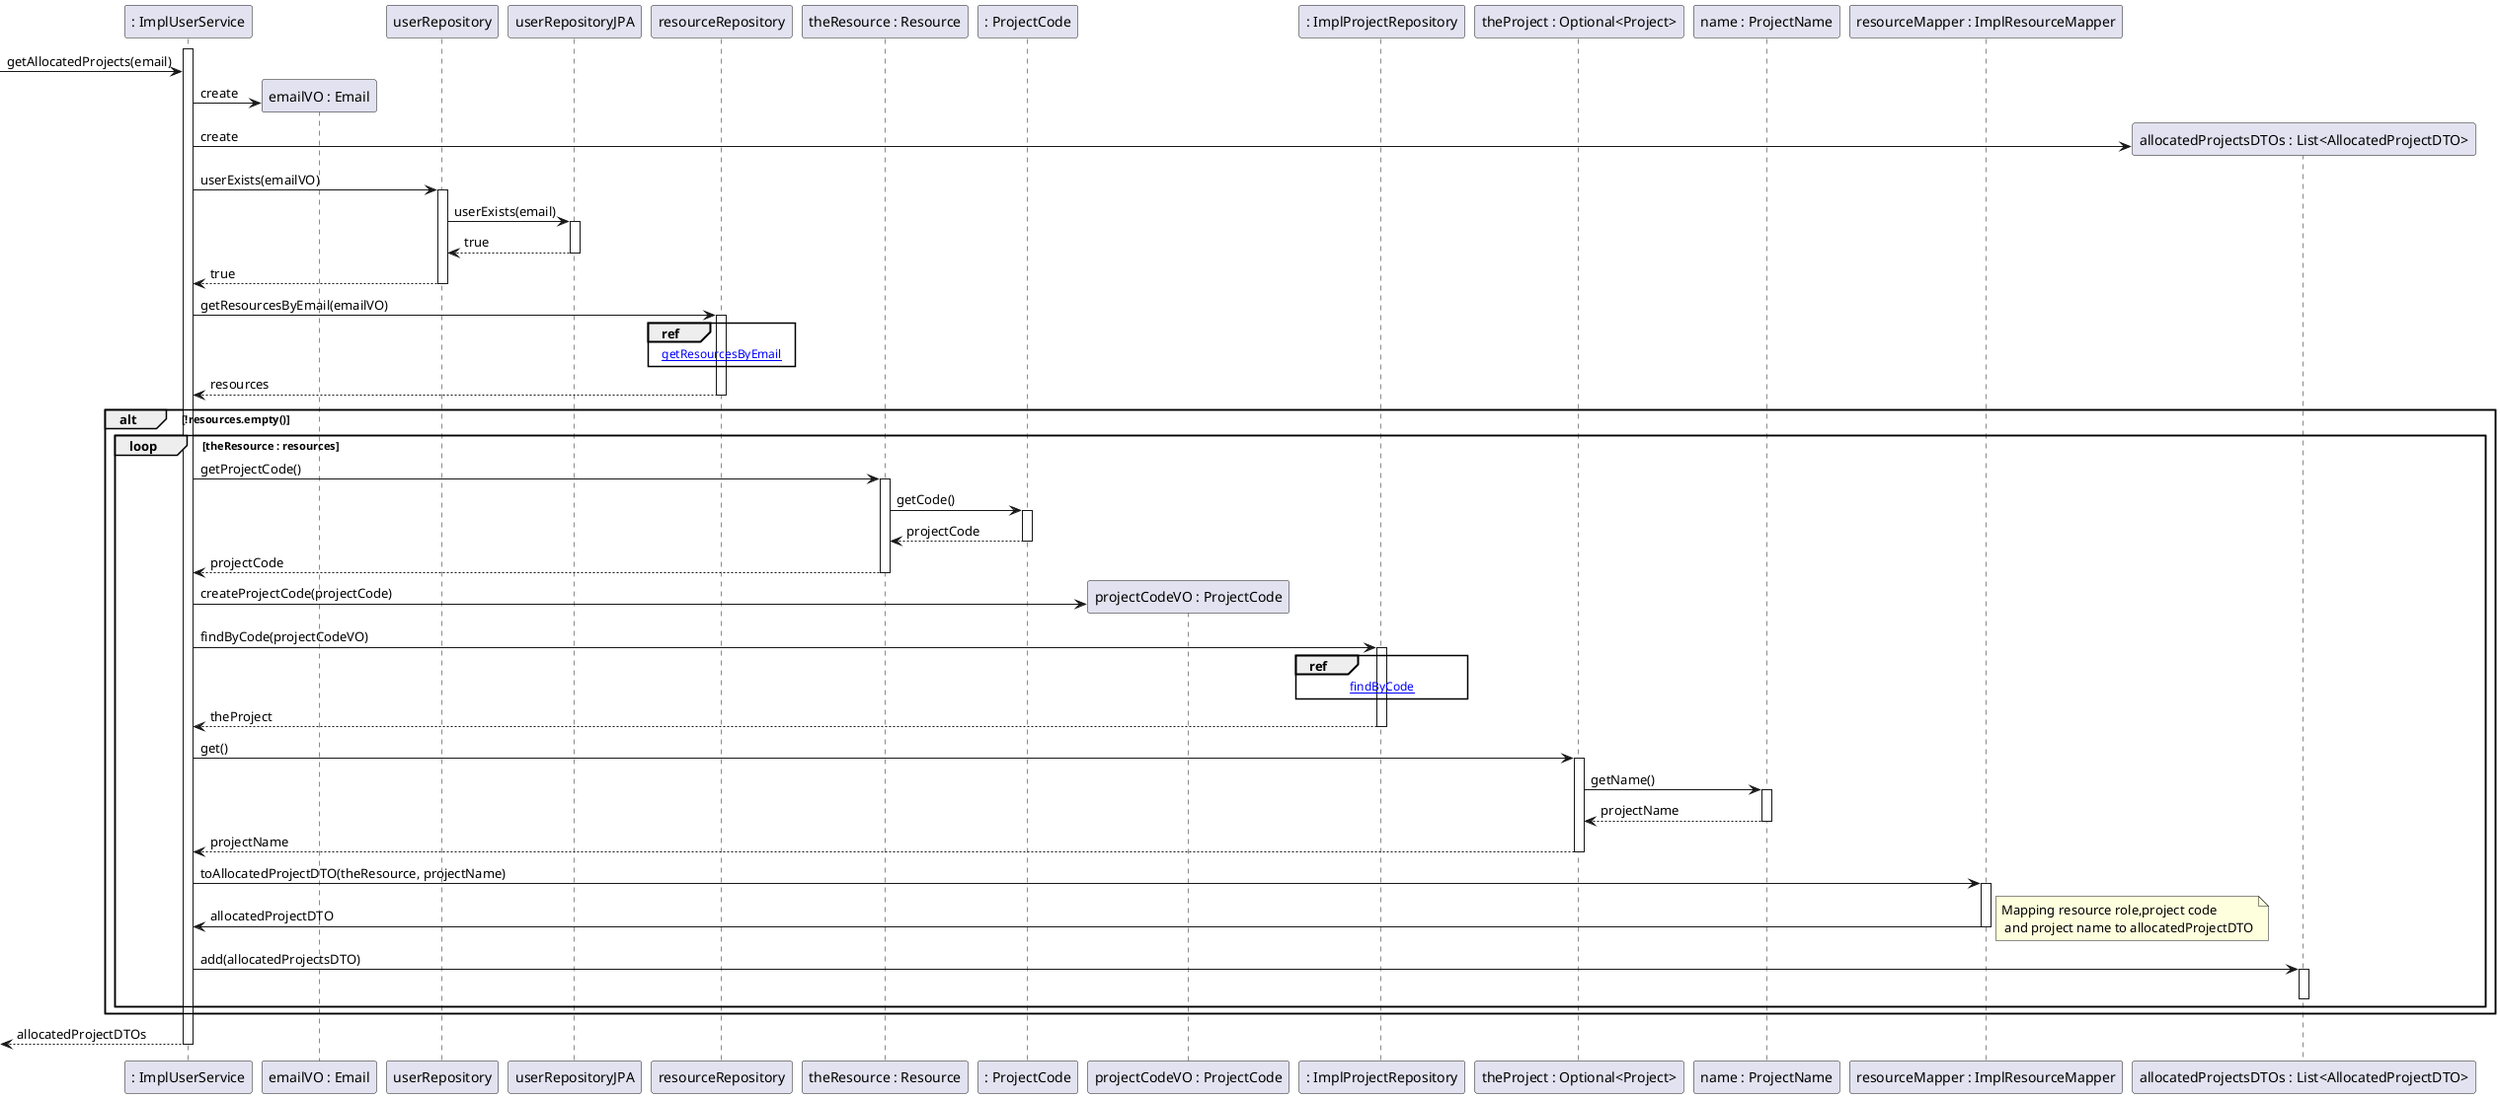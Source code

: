 @startuml
participant ": ImplUserService" as userService

activate userService
-> userService : getAllocatedProjects(email)
create participant "emailVO : Email" as email
userService -> email : create
create participant "allocatedProjectsDTOs : List<AllocatedProjectDTO>" as allocatedProjectsDTOs
userService -> allocatedProjectsDTOs : create
userService -> userRepository : userExists(emailVO)
activate userRepository
userRepository -> userRepositoryJPA : userExists(email)
activate userRepositoryJPA
userRepositoryJPA --> userRepository : true
deactivate userRepositoryJPA
userRepository --> userService : true
participant ": ImplUserRepository" as userRepository
participant ": IUserRepositoryJPA" as userRepositoryJPA
deactivate userRepository
userService -> resourceRepository : getResourcesByEmail(emailVO)
activate resourceRepository

ref over resourceRepository
[[getResourcesByEmail.puml getResourcesByEmail]]
end

resourceRepository --> userService :resources
deactivate resourceRepository

alt !resources.empty()

participant "theResource : Resource" as resource
loop theResource : resources

userService -> resource : getProjectCode()
activate resource

participant ": ProjectCode" as resourceProjectCode
resource -> resourceProjectCode : getCode()
activate resourceProjectCode
resourceProjectCode --> resource : projectCode
deactivate resourceProjectCode
resource --> userService : projectCode
deactivate resource

create participant "projectCodeVO : ProjectCode" as projectCodeVO
userService -> projectCodeVO : createProjectCode(projectCode)

participant ": ImplProjectRepository" as projectRepository
userService -> projectRepository : findByCode(projectCodeVO)
activate projectRepository


ref over projectRepository
[[findByCode.puml findByCode]]
end

projectRepository --> userService : theProject
deactivate projectRepository

participant "theProject : Optional<Project>" as project
userService -> project : get()
activate project

participant "name : ProjectName" as projectName
project -> projectName : getName()
activate projectName
projectName --> project : projectName
deactivate projectName
project --> userService : projectName
deactivate project

participant "resourceMapper : ImplResourceMapper" as resourceMapper
userService -> resourceMapper : toAllocatedProjectDTO(theResource, projectName)
activate resourceMapper
resourceMapper -> userService : allocatedProjectDTO
note right
Mapping resource role,project code
 and project name to allocatedProjectDTO
endnote
deactivate resourceMapper
participant "allocatedProjectsDTOs : List<AllocatedProjectDTO>" as allocatedProjectsDTOs
userService ->  allocatedProjectsDTOs : add(allocatedProjectsDTO)
activate allocatedProjectsDTOs
deactivate allocatedProjectsDTOs

end

end

<-- userService : allocatedProjectDTOs
deactivate userService



@enduml
